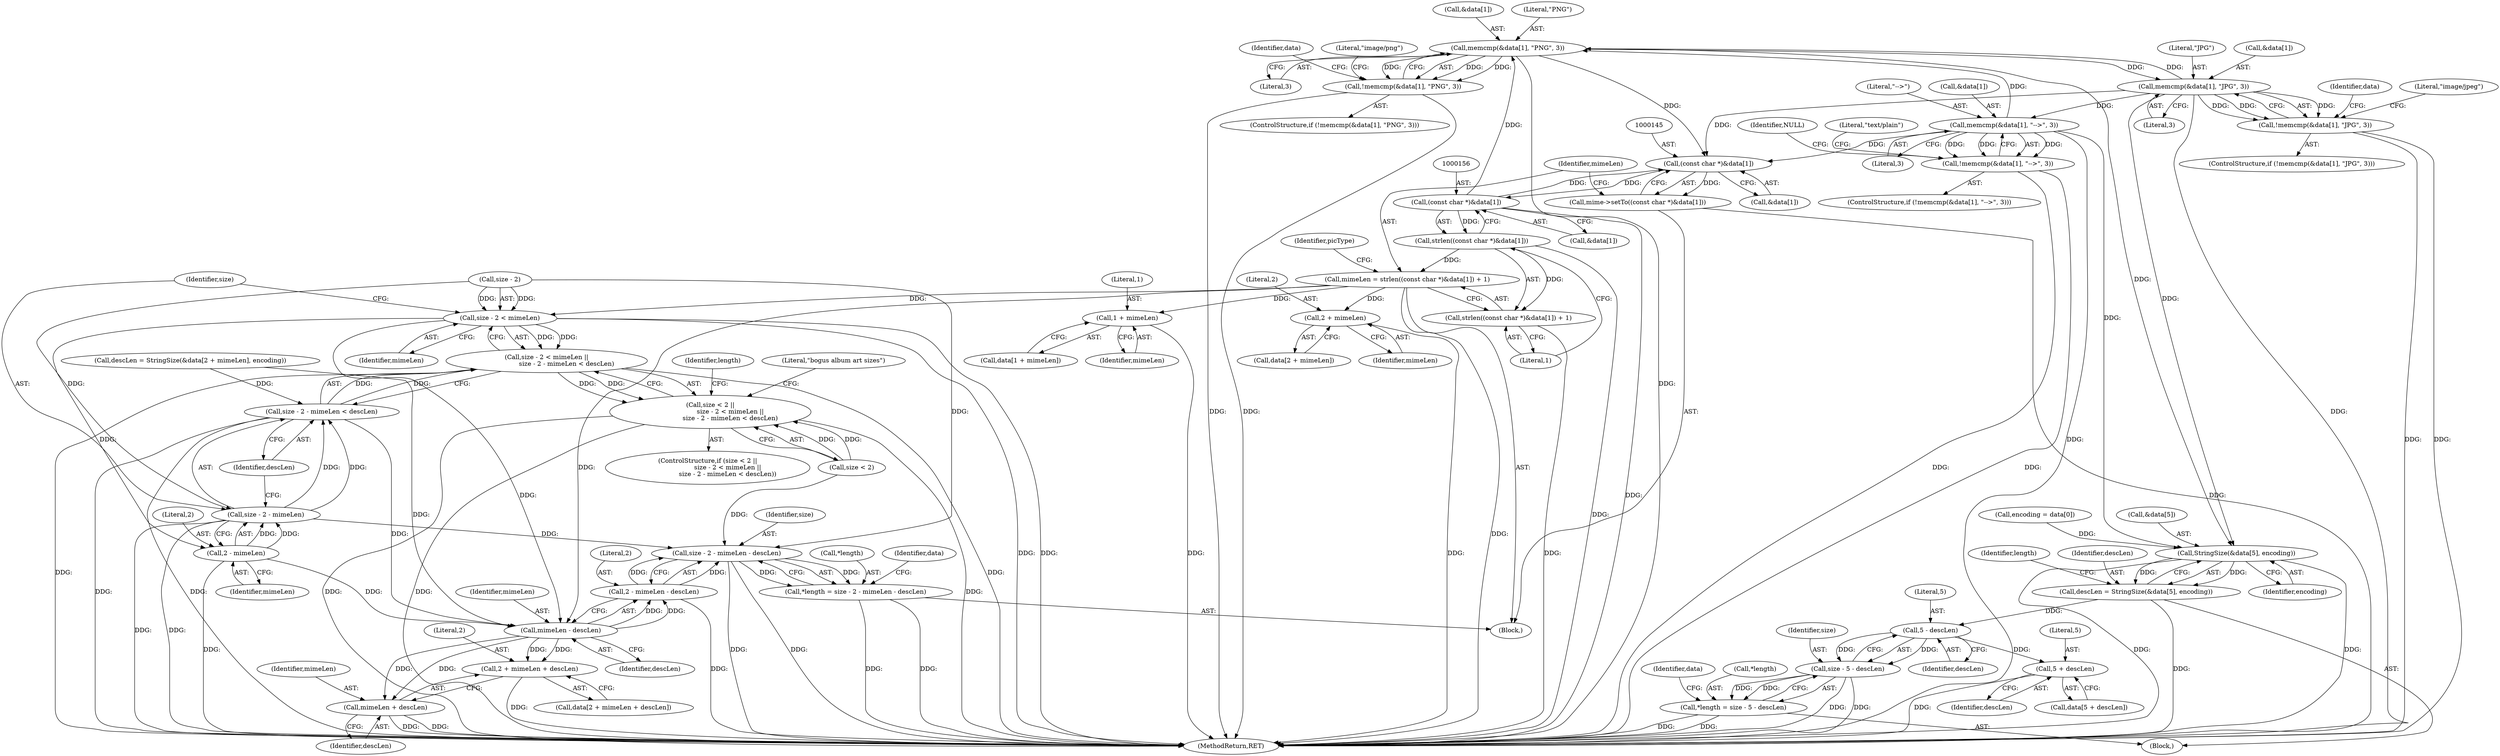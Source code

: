 digraph "1_Android_7a3246b870ddd11861eda2ab458b11d723c7f62c_0@pointer" {
"1000240" [label="(Call,memcmp(&data[1], \"PNG\", 3))"];
"1000155" [label="(Call,(const char *)&data[1])"];
"1000144" [label="(Call,(const char *)&data[1])"];
"1000253" [label="(Call,memcmp(&data[1], \"JPG\", 3))"];
"1000240" [label="(Call,memcmp(&data[1], \"PNG\", 3))"];
"1000266" [label="(Call,memcmp(&data[1], \"-->\", 3))"];
"1000143" [label="(Call,mime->setTo((const char *)&data[1]))"];
"1000154" [label="(Call,strlen((const char *)&data[1]))"];
"1000151" [label="(Call,mimeLen = strlen((const char *)&data[1]) + 1)"];
"1000167" [label="(Call,1 + mimeLen)"];
"1000184" [label="(Call,2 + mimeLen)"];
"1000194" [label="(Call,size - 2 < mimeLen)"];
"1000193" [label="(Call,size - 2 < mimeLen ||\n                    size - 2 - mimeLen < descLen)"];
"1000189" [label="(Call,size < 2 ||\n                    size - 2 < mimeLen ||\n                    size - 2 - mimeLen < descLen)"];
"1000202" [label="(Call,2 - mimeLen)"];
"1000200" [label="(Call,size - 2 - mimeLen)"];
"1000199" [label="(Call,size - 2 - mimeLen < descLen)"];
"1000218" [label="(Call,mimeLen - descLen)"];
"1000216" [label="(Call,2 - mimeLen - descLen)"];
"1000214" [label="(Call,size - 2 - mimeLen - descLen)"];
"1000211" [label="(Call,*length = size - 2 - mimeLen - descLen)"];
"1000225" [label="(Call,2 + mimeLen + descLen)"];
"1000227" [label="(Call,mimeLen + descLen)"];
"1000153" [label="(Call,strlen((const char *)&data[1]) + 1)"];
"1000239" [label="(Call,!memcmp(&data[1], \"PNG\", 3))"];
"1000252" [label="(Call,!memcmp(&data[1], \"JPG\", 3))"];
"1000265" [label="(Call,!memcmp(&data[1], \"-->\", 3))"];
"1000296" [label="(Call,StringSize(&data[5], encoding))"];
"1000294" [label="(Call,descLen = StringSize(&data[5], encoding))"];
"1000307" [label="(Call,5 - descLen)"];
"1000305" [label="(Call,size - 5 - descLen)"];
"1000302" [label="(Call,*length = size - 5 - descLen)"];
"1000314" [label="(Call,5 + descLen)"];
"1000182" [label="(Call,data[2 + mimeLen])"];
"1000220" [label="(Identifier,descLen)"];
"1000315" [label="(Literal,5)"];
"1000258" [label="(Literal,\"JPG\")"];
"1000151" [label="(Call,mimeLen = strlen((const char *)&data[1]) + 1)"];
"1000186" [label="(Identifier,mimeLen)"];
"1000314" [label="(Call,5 + descLen)"];
"1000212" [label="(Call,*length)"];
"1000301" [label="(Identifier,encoding)"];
"1000213" [label="(Identifier,length)"];
"1000219" [label="(Identifier,mimeLen)"];
"1000271" [label="(Literal,\"-->\")"];
"1000146" [label="(Call,&data[1])"];
"1000211" [label="(Call,*length = size - 2 - mimeLen - descLen)"];
"1000178" [label="(Call,descLen = StringSize(&data[2 + mimeLen], encoding))"];
"1000217" [label="(Literal,2)"];
"1000240" [label="(Call,memcmp(&data[1], \"PNG\", 3))"];
"1000265" [label="(Call,!memcmp(&data[1], \"-->\", 3))"];
"1000304" [label="(Identifier,length)"];
"1000228" [label="(Identifier,mimeLen)"];
"1000275" [label="(Literal,\"text/plain\")"];
"1000233" [label="(Call,encoding = data[0])"];
"1000241" [label="(Call,&data[1])"];
"1000195" [label="(Call,size - 2)"];
"1000154" [label="(Call,strlen((const char *)&data[1]))"];
"1000306" [label="(Identifier,size)"];
"1000313" [label="(Identifier,data)"];
"1000227" [label="(Call,mimeLen + descLen)"];
"1000144" [label="(Call,(const char *)&data[1])"];
"1000319" [label="(MethodReturn,RET)"];
"1000297" [label="(Call,&data[5])"];
"1000252" [label="(Call,!memcmp(&data[1], \"JPG\", 3))"];
"1000143" [label="(Call,mime->setTo((const char *)&data[1]))"];
"1000167" [label="(Call,1 + mimeLen)"];
"1000215" [label="(Identifier,size)"];
"1000256" [label="(Identifier,data)"];
"1000205" [label="(Identifier,descLen)"];
"1000189" [label="(Call,size < 2 ||\n                    size - 2 < mimeLen ||\n                    size - 2 - mimeLen < descLen)"];
"1000251" [label="(ControlStructure,if (!memcmp(&data[1], \"JPG\", 3)))"];
"1000161" [label="(Literal,1)"];
"1000164" [label="(Identifier,picType)"];
"1000136" [label="(Block,)"];
"1000309" [label="(Identifier,descLen)"];
"1000216" [label="(Call,2 - mimeLen - descLen)"];
"1000169" [label="(Identifier,mimeLen)"];
"1000308" [label="(Literal,5)"];
"1000200" [label="(Call,size - 2 - mimeLen)"];
"1000264" [label="(ControlStructure,if (!memcmp(&data[1], \"-->\", 3)))"];
"1000245" [label="(Literal,\"PNG\")"];
"1000168" [label="(Literal,1)"];
"1000272" [label="(Literal,3)"];
"1000226" [label="(Literal,2)"];
"1000231" [label="(Block,)"];
"1000296" [label="(Call,StringSize(&data[5], encoding))"];
"1000279" [label="(Identifier,NULL)"];
"1000224" [label="(Identifier,data)"];
"1000294" [label="(Call,descLen = StringSize(&data[5], encoding))"];
"1000249" [label="(Literal,\"image/png\")"];
"1000155" [label="(Call,(const char *)&data[1])"];
"1000157" [label="(Call,&data[1])"];
"1000303" [label="(Call,*length)"];
"1000204" [label="(Identifier,mimeLen)"];
"1000305" [label="(Call,size - 5 - descLen)"];
"1000190" [label="(Call,size < 2)"];
"1000153" [label="(Call,strlen((const char *)&data[1]) + 1)"];
"1000269" [label="(Identifier,data)"];
"1000253" [label="(Call,memcmp(&data[1], \"JPG\", 3))"];
"1000152" [label="(Identifier,mimeLen)"];
"1000259" [label="(Literal,3)"];
"1000208" [label="(Literal,\"bogus album art sizes\")"];
"1000262" [label="(Literal,\"image/jpeg\")"];
"1000254" [label="(Call,&data[1])"];
"1000188" [label="(ControlStructure,if (size < 2 ||\n                    size - 2 < mimeLen ||\n                    size - 2 - mimeLen < descLen))"];
"1000307" [label="(Call,5 - descLen)"];
"1000198" [label="(Identifier,mimeLen)"];
"1000316" [label="(Identifier,descLen)"];
"1000246" [label="(Literal,3)"];
"1000267" [label="(Call,&data[1])"];
"1000223" [label="(Call,data[2 + mimeLen + descLen])"];
"1000194" [label="(Call,size - 2 < mimeLen)"];
"1000225" [label="(Call,2 + mimeLen + descLen)"];
"1000295" [label="(Identifier,descLen)"];
"1000165" [label="(Call,data[1 + mimeLen])"];
"1000184" [label="(Call,2 + mimeLen)"];
"1000214" [label="(Call,size - 2 - mimeLen - descLen)"];
"1000203" [label="(Literal,2)"];
"1000312" [label="(Call,data[5 + descLen])"];
"1000229" [label="(Identifier,descLen)"];
"1000266" [label="(Call,memcmp(&data[1], \"-->\", 3))"];
"1000202" [label="(Call,2 - mimeLen)"];
"1000238" [label="(ControlStructure,if (!memcmp(&data[1], \"PNG\", 3)))"];
"1000201" [label="(Identifier,size)"];
"1000218" [label="(Call,mimeLen - descLen)"];
"1000185" [label="(Literal,2)"];
"1000199" [label="(Call,size - 2 - mimeLen < descLen)"];
"1000193" [label="(Call,size - 2 < mimeLen ||\n                    size - 2 - mimeLen < descLen)"];
"1000302" [label="(Call,*length = size - 5 - descLen)"];
"1000239" [label="(Call,!memcmp(&data[1], \"PNG\", 3))"];
"1000240" -> "1000239"  [label="AST: "];
"1000240" -> "1000246"  [label="CFG: "];
"1000241" -> "1000240"  [label="AST: "];
"1000245" -> "1000240"  [label="AST: "];
"1000246" -> "1000240"  [label="AST: "];
"1000239" -> "1000240"  [label="CFG: "];
"1000240" -> "1000319"  [label="DDG: "];
"1000240" -> "1000144"  [label="DDG: "];
"1000240" -> "1000239"  [label="DDG: "];
"1000240" -> "1000239"  [label="DDG: "];
"1000240" -> "1000239"  [label="DDG: "];
"1000155" -> "1000240"  [label="DDG: "];
"1000253" -> "1000240"  [label="DDG: "];
"1000266" -> "1000240"  [label="DDG: "];
"1000240" -> "1000253"  [label="DDG: "];
"1000240" -> "1000296"  [label="DDG: "];
"1000155" -> "1000154"  [label="AST: "];
"1000155" -> "1000157"  [label="CFG: "];
"1000156" -> "1000155"  [label="AST: "];
"1000157" -> "1000155"  [label="AST: "];
"1000154" -> "1000155"  [label="CFG: "];
"1000155" -> "1000319"  [label="DDG: "];
"1000155" -> "1000144"  [label="DDG: "];
"1000155" -> "1000154"  [label="DDG: "];
"1000144" -> "1000155"  [label="DDG: "];
"1000144" -> "1000143"  [label="AST: "];
"1000144" -> "1000146"  [label="CFG: "];
"1000145" -> "1000144"  [label="AST: "];
"1000146" -> "1000144"  [label="AST: "];
"1000143" -> "1000144"  [label="CFG: "];
"1000144" -> "1000143"  [label="DDG: "];
"1000253" -> "1000144"  [label="DDG: "];
"1000266" -> "1000144"  [label="DDG: "];
"1000253" -> "1000252"  [label="AST: "];
"1000253" -> "1000259"  [label="CFG: "];
"1000254" -> "1000253"  [label="AST: "];
"1000258" -> "1000253"  [label="AST: "];
"1000259" -> "1000253"  [label="AST: "];
"1000252" -> "1000253"  [label="CFG: "];
"1000253" -> "1000319"  [label="DDG: "];
"1000253" -> "1000252"  [label="DDG: "];
"1000253" -> "1000252"  [label="DDG: "];
"1000253" -> "1000252"  [label="DDG: "];
"1000253" -> "1000266"  [label="DDG: "];
"1000253" -> "1000296"  [label="DDG: "];
"1000266" -> "1000265"  [label="AST: "];
"1000266" -> "1000272"  [label="CFG: "];
"1000267" -> "1000266"  [label="AST: "];
"1000271" -> "1000266"  [label="AST: "];
"1000272" -> "1000266"  [label="AST: "];
"1000265" -> "1000266"  [label="CFG: "];
"1000266" -> "1000319"  [label="DDG: "];
"1000266" -> "1000265"  [label="DDG: "];
"1000266" -> "1000265"  [label="DDG: "];
"1000266" -> "1000265"  [label="DDG: "];
"1000266" -> "1000296"  [label="DDG: "];
"1000143" -> "1000136"  [label="AST: "];
"1000152" -> "1000143"  [label="CFG: "];
"1000143" -> "1000319"  [label="DDG: "];
"1000154" -> "1000153"  [label="AST: "];
"1000161" -> "1000154"  [label="CFG: "];
"1000154" -> "1000319"  [label="DDG: "];
"1000154" -> "1000151"  [label="DDG: "];
"1000154" -> "1000153"  [label="DDG: "];
"1000151" -> "1000136"  [label="AST: "];
"1000151" -> "1000153"  [label="CFG: "];
"1000152" -> "1000151"  [label="AST: "];
"1000153" -> "1000151"  [label="AST: "];
"1000164" -> "1000151"  [label="CFG: "];
"1000151" -> "1000319"  [label="DDG: "];
"1000151" -> "1000167"  [label="DDG: "];
"1000151" -> "1000184"  [label="DDG: "];
"1000151" -> "1000194"  [label="DDG: "];
"1000151" -> "1000218"  [label="DDG: "];
"1000167" -> "1000165"  [label="AST: "];
"1000167" -> "1000169"  [label="CFG: "];
"1000168" -> "1000167"  [label="AST: "];
"1000169" -> "1000167"  [label="AST: "];
"1000165" -> "1000167"  [label="CFG: "];
"1000167" -> "1000319"  [label="DDG: "];
"1000184" -> "1000182"  [label="AST: "];
"1000184" -> "1000186"  [label="CFG: "];
"1000185" -> "1000184"  [label="AST: "];
"1000186" -> "1000184"  [label="AST: "];
"1000182" -> "1000184"  [label="CFG: "];
"1000184" -> "1000319"  [label="DDG: "];
"1000194" -> "1000193"  [label="AST: "];
"1000194" -> "1000198"  [label="CFG: "];
"1000195" -> "1000194"  [label="AST: "];
"1000198" -> "1000194"  [label="AST: "];
"1000201" -> "1000194"  [label="CFG: "];
"1000193" -> "1000194"  [label="CFG: "];
"1000194" -> "1000319"  [label="DDG: "];
"1000194" -> "1000319"  [label="DDG: "];
"1000194" -> "1000193"  [label="DDG: "];
"1000194" -> "1000193"  [label="DDG: "];
"1000195" -> "1000194"  [label="DDG: "];
"1000195" -> "1000194"  [label="DDG: "];
"1000194" -> "1000202"  [label="DDG: "];
"1000194" -> "1000218"  [label="DDG: "];
"1000193" -> "1000189"  [label="AST: "];
"1000193" -> "1000199"  [label="CFG: "];
"1000199" -> "1000193"  [label="AST: "];
"1000189" -> "1000193"  [label="CFG: "];
"1000193" -> "1000319"  [label="DDG: "];
"1000193" -> "1000319"  [label="DDG: "];
"1000193" -> "1000189"  [label="DDG: "];
"1000193" -> "1000189"  [label="DDG: "];
"1000199" -> "1000193"  [label="DDG: "];
"1000199" -> "1000193"  [label="DDG: "];
"1000189" -> "1000188"  [label="AST: "];
"1000189" -> "1000190"  [label="CFG: "];
"1000190" -> "1000189"  [label="AST: "];
"1000208" -> "1000189"  [label="CFG: "];
"1000213" -> "1000189"  [label="CFG: "];
"1000189" -> "1000319"  [label="DDG: "];
"1000189" -> "1000319"  [label="DDG: "];
"1000189" -> "1000319"  [label="DDG: "];
"1000190" -> "1000189"  [label="DDG: "];
"1000190" -> "1000189"  [label="DDG: "];
"1000202" -> "1000200"  [label="AST: "];
"1000202" -> "1000204"  [label="CFG: "];
"1000203" -> "1000202"  [label="AST: "];
"1000204" -> "1000202"  [label="AST: "];
"1000200" -> "1000202"  [label="CFG: "];
"1000202" -> "1000319"  [label="DDG: "];
"1000202" -> "1000200"  [label="DDG: "];
"1000202" -> "1000200"  [label="DDG: "];
"1000202" -> "1000218"  [label="DDG: "];
"1000200" -> "1000199"  [label="AST: "];
"1000201" -> "1000200"  [label="AST: "];
"1000205" -> "1000200"  [label="CFG: "];
"1000200" -> "1000319"  [label="DDG: "];
"1000200" -> "1000319"  [label="DDG: "];
"1000200" -> "1000199"  [label="DDG: "];
"1000200" -> "1000199"  [label="DDG: "];
"1000195" -> "1000200"  [label="DDG: "];
"1000200" -> "1000214"  [label="DDG: "];
"1000199" -> "1000205"  [label="CFG: "];
"1000205" -> "1000199"  [label="AST: "];
"1000199" -> "1000319"  [label="DDG: "];
"1000199" -> "1000319"  [label="DDG: "];
"1000178" -> "1000199"  [label="DDG: "];
"1000199" -> "1000218"  [label="DDG: "];
"1000218" -> "1000216"  [label="AST: "];
"1000218" -> "1000220"  [label="CFG: "];
"1000219" -> "1000218"  [label="AST: "];
"1000220" -> "1000218"  [label="AST: "];
"1000216" -> "1000218"  [label="CFG: "];
"1000218" -> "1000216"  [label="DDG: "];
"1000218" -> "1000216"  [label="DDG: "];
"1000178" -> "1000218"  [label="DDG: "];
"1000218" -> "1000225"  [label="DDG: "];
"1000218" -> "1000225"  [label="DDG: "];
"1000218" -> "1000227"  [label="DDG: "];
"1000218" -> "1000227"  [label="DDG: "];
"1000216" -> "1000214"  [label="AST: "];
"1000217" -> "1000216"  [label="AST: "];
"1000214" -> "1000216"  [label="CFG: "];
"1000216" -> "1000319"  [label="DDG: "];
"1000216" -> "1000214"  [label="DDG: "];
"1000216" -> "1000214"  [label="DDG: "];
"1000214" -> "1000211"  [label="AST: "];
"1000215" -> "1000214"  [label="AST: "];
"1000211" -> "1000214"  [label="CFG: "];
"1000214" -> "1000319"  [label="DDG: "];
"1000214" -> "1000319"  [label="DDG: "];
"1000214" -> "1000211"  [label="DDG: "];
"1000214" -> "1000211"  [label="DDG: "];
"1000190" -> "1000214"  [label="DDG: "];
"1000195" -> "1000214"  [label="DDG: "];
"1000211" -> "1000136"  [label="AST: "];
"1000212" -> "1000211"  [label="AST: "];
"1000224" -> "1000211"  [label="CFG: "];
"1000211" -> "1000319"  [label="DDG: "];
"1000211" -> "1000319"  [label="DDG: "];
"1000225" -> "1000223"  [label="AST: "];
"1000225" -> "1000227"  [label="CFG: "];
"1000226" -> "1000225"  [label="AST: "];
"1000227" -> "1000225"  [label="AST: "];
"1000223" -> "1000225"  [label="CFG: "];
"1000225" -> "1000319"  [label="DDG: "];
"1000227" -> "1000229"  [label="CFG: "];
"1000228" -> "1000227"  [label="AST: "];
"1000229" -> "1000227"  [label="AST: "];
"1000227" -> "1000319"  [label="DDG: "];
"1000227" -> "1000319"  [label="DDG: "];
"1000153" -> "1000161"  [label="CFG: "];
"1000161" -> "1000153"  [label="AST: "];
"1000153" -> "1000319"  [label="DDG: "];
"1000239" -> "1000238"  [label="AST: "];
"1000249" -> "1000239"  [label="CFG: "];
"1000256" -> "1000239"  [label="CFG: "];
"1000239" -> "1000319"  [label="DDG: "];
"1000239" -> "1000319"  [label="DDG: "];
"1000252" -> "1000251"  [label="AST: "];
"1000262" -> "1000252"  [label="CFG: "];
"1000269" -> "1000252"  [label="CFG: "];
"1000252" -> "1000319"  [label="DDG: "];
"1000252" -> "1000319"  [label="DDG: "];
"1000265" -> "1000264"  [label="AST: "];
"1000275" -> "1000265"  [label="CFG: "];
"1000279" -> "1000265"  [label="CFG: "];
"1000265" -> "1000319"  [label="DDG: "];
"1000265" -> "1000319"  [label="DDG: "];
"1000296" -> "1000294"  [label="AST: "];
"1000296" -> "1000301"  [label="CFG: "];
"1000297" -> "1000296"  [label="AST: "];
"1000301" -> "1000296"  [label="AST: "];
"1000294" -> "1000296"  [label="CFG: "];
"1000296" -> "1000319"  [label="DDG: "];
"1000296" -> "1000319"  [label="DDG: "];
"1000296" -> "1000294"  [label="DDG: "];
"1000296" -> "1000294"  [label="DDG: "];
"1000233" -> "1000296"  [label="DDG: "];
"1000294" -> "1000231"  [label="AST: "];
"1000295" -> "1000294"  [label="AST: "];
"1000304" -> "1000294"  [label="CFG: "];
"1000294" -> "1000319"  [label="DDG: "];
"1000294" -> "1000307"  [label="DDG: "];
"1000307" -> "1000305"  [label="AST: "];
"1000307" -> "1000309"  [label="CFG: "];
"1000308" -> "1000307"  [label="AST: "];
"1000309" -> "1000307"  [label="AST: "];
"1000305" -> "1000307"  [label="CFG: "];
"1000307" -> "1000305"  [label="DDG: "];
"1000307" -> "1000305"  [label="DDG: "];
"1000307" -> "1000314"  [label="DDG: "];
"1000305" -> "1000302"  [label="AST: "];
"1000306" -> "1000305"  [label="AST: "];
"1000302" -> "1000305"  [label="CFG: "];
"1000305" -> "1000319"  [label="DDG: "];
"1000305" -> "1000319"  [label="DDG: "];
"1000305" -> "1000302"  [label="DDG: "];
"1000305" -> "1000302"  [label="DDG: "];
"1000302" -> "1000231"  [label="AST: "];
"1000303" -> "1000302"  [label="AST: "];
"1000313" -> "1000302"  [label="CFG: "];
"1000302" -> "1000319"  [label="DDG: "];
"1000302" -> "1000319"  [label="DDG: "];
"1000314" -> "1000312"  [label="AST: "];
"1000314" -> "1000316"  [label="CFG: "];
"1000315" -> "1000314"  [label="AST: "];
"1000316" -> "1000314"  [label="AST: "];
"1000312" -> "1000314"  [label="CFG: "];
"1000314" -> "1000319"  [label="DDG: "];
}
